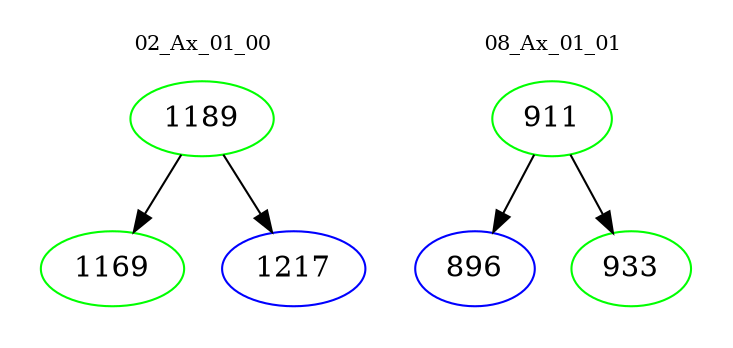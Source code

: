 digraph{
subgraph cluster_0 {
color = white
label = "02_Ax_01_00";
fontsize=10;
T0_1189 [label="1189", color="green"]
T0_1189 -> T0_1169 [color="black"]
T0_1169 [label="1169", color="green"]
T0_1189 -> T0_1217 [color="black"]
T0_1217 [label="1217", color="blue"]
}
subgraph cluster_1 {
color = white
label = "08_Ax_01_01";
fontsize=10;
T1_911 [label="911", color="green"]
T1_911 -> T1_896 [color="black"]
T1_896 [label="896", color="blue"]
T1_911 -> T1_933 [color="black"]
T1_933 [label="933", color="green"]
}
}
